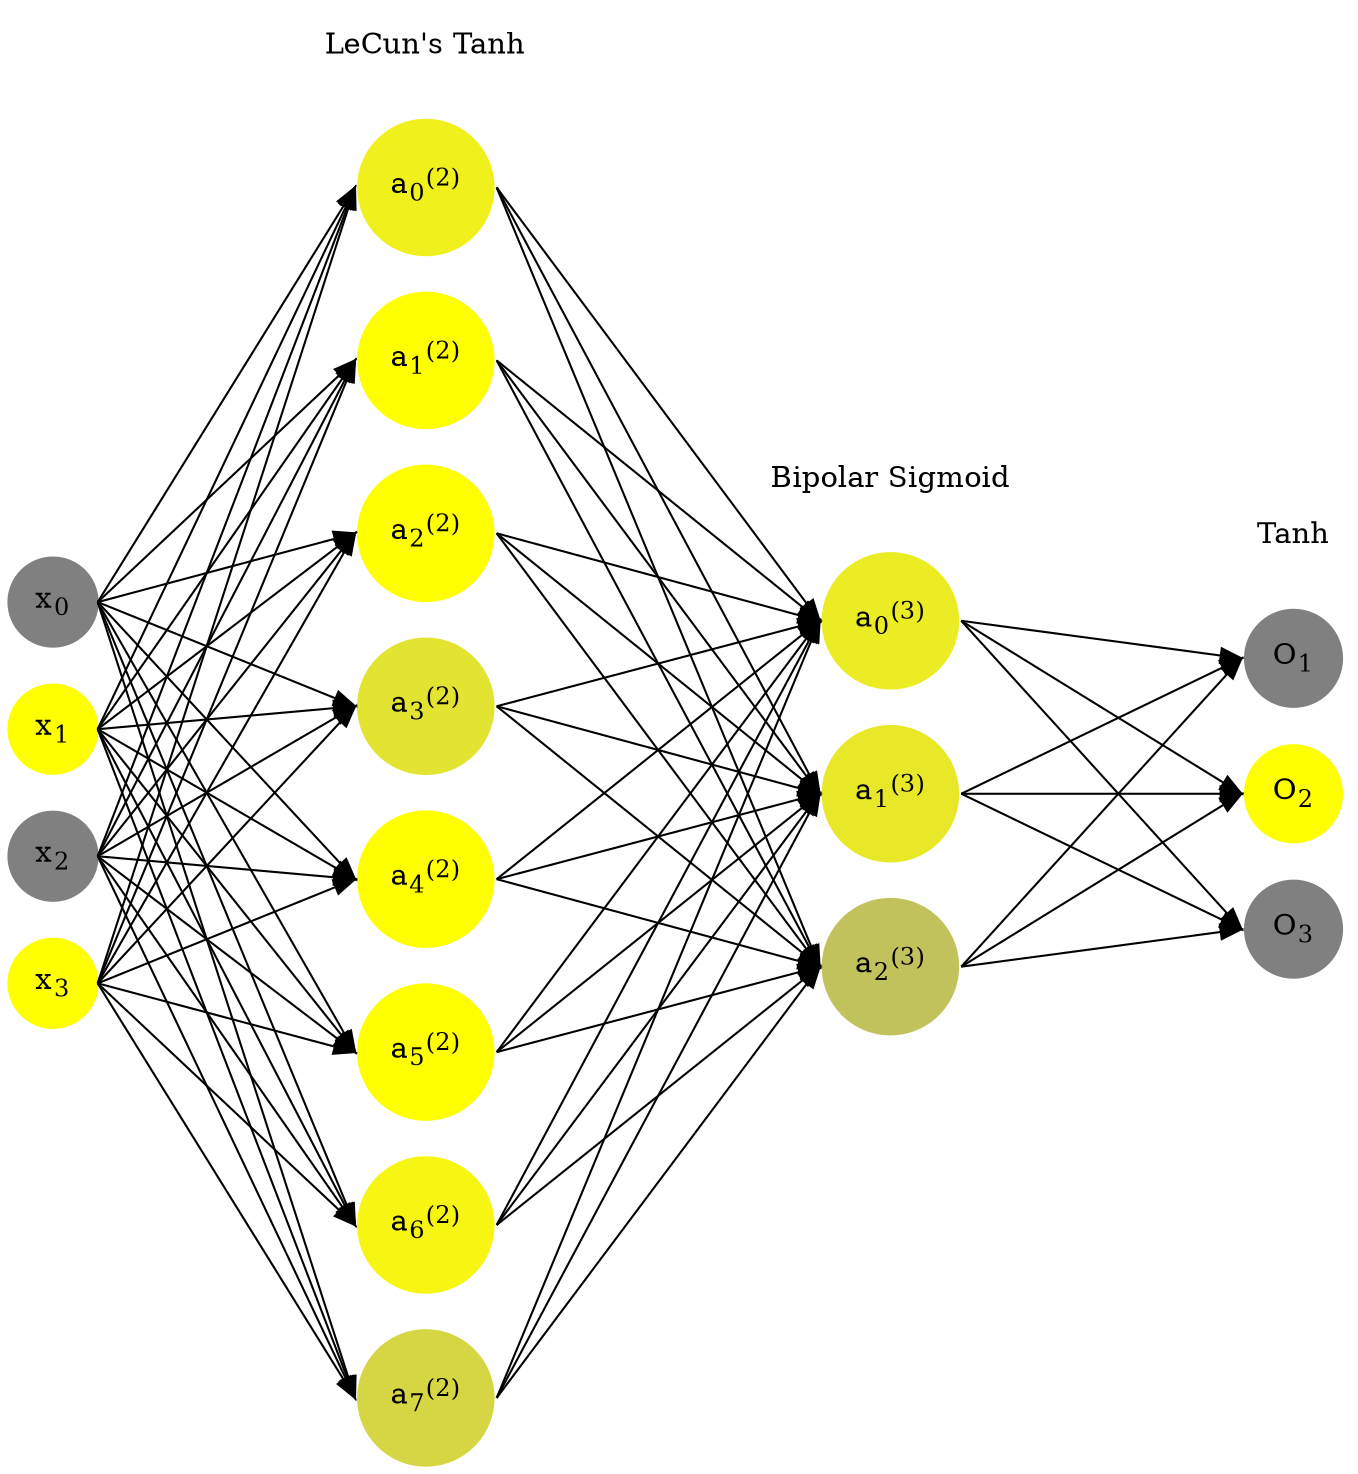 digraph G {
	rankdir = LR;
	splines=false;
	edge[style=invis];
	ranksep= 1.4;
	{
	node [shape=circle, color="0.1667, 0.0, 0.5", style=filled, fillcolor="0.1667, 0.0, 0.5"];
	x0 [label=<x<sub>0</sub>>];
	}
	{
	node [shape=circle, color="0.1667, 1.0, 1.0", style=filled, fillcolor="0.1667, 1.0, 1.0"];
	x1 [label=<x<sub>1</sub>>];
	}
	{
	node [shape=circle, color="0.1667, 0.0, 0.5", style=filled, fillcolor="0.1667, 0.0, 0.5"];
	x2 [label=<x<sub>2</sub>>];
	}
	{
	node [shape=circle, color="0.1667, 1.0, 1.0", style=filled, fillcolor="0.1667, 1.0, 1.0"];
	x3 [label=<x<sub>3</sub>>];
	}
	{
	node [shape=circle, color="0.1667, 0.877117, 0.938559", style=filled, fillcolor="0.1667, 0.877117, 0.938559"];
	a02 [label=<a<sub>0</sub><sup>(2)</sup>>];
	}
	{
	node [shape=circle, color="0.1667, 1.381855, 1.190927", style=filled, fillcolor="0.1667, 1.381855, 1.190927"];
	a12 [label=<a<sub>1</sub><sup>(2)</sup>>];
	}
	{
	node [shape=circle, color="0.1667, 1.323524, 1.161762", style=filled, fillcolor="0.1667, 1.323524, 1.161762"];
	a22 [label=<a<sub>2</sub><sup>(2)</sup>>];
	}
	{
	node [shape=circle, color="0.1667, 0.776071, 0.888035", style=filled, fillcolor="0.1667, 0.776071, 0.888035"];
	a32 [label=<a<sub>3</sub><sup>(2)</sup>>];
	}
	{
	node [shape=circle, color="0.1667, 1.712770, 1.356385", style=filled, fillcolor="0.1667, 1.712770, 1.356385"];
	a42 [label=<a<sub>4</sub><sup>(2)</sup>>];
	}
	{
	node [shape=circle, color="0.1667, 1.323957, 1.161978", style=filled, fillcolor="0.1667, 1.323957, 1.161978"];
	a52 [label=<a<sub>5</sub><sup>(2)</sup>>];
	}
	{
	node [shape=circle, color="0.1667, 0.925891, 0.962946", style=filled, fillcolor="0.1667, 0.925891, 0.962946"];
	a62 [label=<a<sub>6</sub><sup>(2)</sup>>];
	}
	{
	node [shape=circle, color="0.1667, 0.677673, 0.838836", style=filled, fillcolor="0.1667, 0.677673, 0.838836"];
	a72 [label=<a<sub>7</sub><sup>(2)</sup>>];
	}
	{
	node [shape=circle, color="0.1667, 0.846617, 0.923308", style=filled, fillcolor="0.1667, 0.846617, 0.923308"];
	a03 [label=<a<sub>0</sub><sup>(3)</sup>>];
	}
	{
	node [shape=circle, color="0.1667, 0.820309, 0.910154", style=filled, fillcolor="0.1667, 0.820309, 0.910154"];
	a13 [label=<a<sub>1</sub><sup>(3)</sup>>];
	}
	{
	node [shape=circle, color="0.1667, 0.517788, 0.758894", style=filled, fillcolor="0.1667, 0.517788, 0.758894"];
	a23 [label=<a<sub>2</sub><sup>(3)</sup>>];
	}
	{
	node [shape=circle, color="0.1667, 0.0, 0.5", style=filled, fillcolor="0.1667, 0.0, 0.5"];
	O1 [label=<O<sub>1</sub>>];
	}
	{
	node [shape=circle, color="0.1667, 1.0, 1.0", style=filled, fillcolor="0.1667, 1.0, 1.0"];
	O2 [label=<O<sub>2</sub>>];
	}
	{
	node [shape=circle, color="0.1667, 0.0, 0.5", style=filled, fillcolor="0.1667, 0.0, 0.5"];
	O3 [label=<O<sub>3</sub>>];
	}
	{
	rank=same;
	x0->x1->x2->x3;
	}
	{
	rank=same;
	a02->a12->a22->a32->a42->a52->a62->a72;
	}
	{
	rank=same;
	a03->a13->a23;
	}
	{
	rank=same;
	O1->O2->O3;
	}
	l1 [shape=plaintext,label="LeCun's Tanh"];
	l1->a02;
	{rank=same; l1;a02};
	l2 [shape=plaintext,label="Bipolar Sigmoid"];
	l2->a03;
	{rank=same; l2;a03};
	l3 [shape=plaintext,label="Tanh"];
	l3->O1;
	{rank=same; l3;O1};
edge[style=solid, tailport=e, headport=w];
	{x0;x1;x2;x3} -> {a02;a12;a22;a32;a42;a52;a62;a72};
	{a02;a12;a22;a32;a42;a52;a62;a72} -> {a03;a13;a23};
	{a03;a13;a23} -> {O1,O2,O3};
}